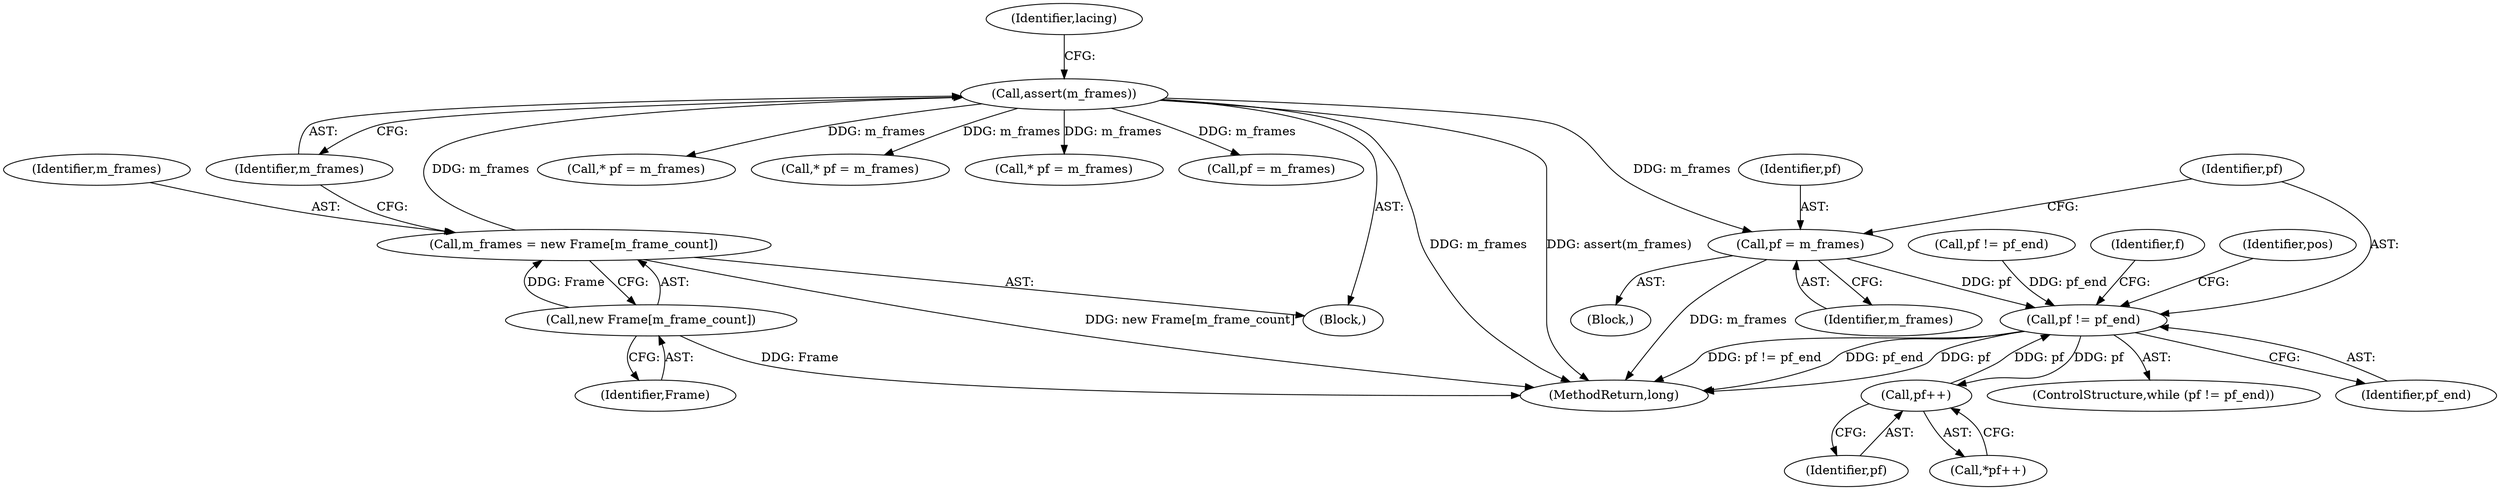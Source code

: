 digraph "0_Android_cc274e2abe8b2a6698a5c47d8aa4bb45f1f9538d_33@pointer" {
"1000500" [label="(Call,pf = m_frames)"];
"1000355" [label="(Call,assert(m_frames))"];
"1000351" [label="(Call,m_frames = new Frame[m_frame_count])"];
"1000353" [label="(Call,new Frame[m_frame_count])"];
"1000504" [label="(Call,pf != pf_end)"];
"1000512" [label="(Call,pf++)"];
"1000122" [label="(Block,)"];
"1000505" [label="(Identifier,pf)"];
"1000355" [label="(Call,assert(m_frames))"];
"1000513" [label="(Identifier,pf)"];
"1000500" [label="(Call,pf = m_frames)"];
"1000501" [label="(Identifier,pf)"];
"1000363" [label="(Call,* pf = m_frames)"];
"1000502" [label="(Identifier,m_frames)"];
"1000361" [label="(Block,)"];
"1000569" [label="(Call,* pf = m_frames)"];
"1000672" [label="(Call,* pf = m_frames)"];
"1000354" [label="(Identifier,Frame)"];
"1000352" [label="(Identifier,m_frames)"];
"1000904" [label="(Call,pf = m_frames)"];
"1000512" [label="(Call,pf++)"];
"1000503" [label="(ControlStructure,while (pf != pf_end))"];
"1000506" [label="(Identifier,pf_end)"];
"1000459" [label="(Call,pf != pf_end)"];
"1000511" [label="(Call,*pf++)"];
"1000510" [label="(Identifier,f)"];
"1000351" [label="(Call,m_frames = new Frame[m_frame_count])"];
"1000359" [label="(Identifier,lacing)"];
"1000353" [label="(Call,new Frame[m_frame_count])"];
"1000942" [label="(MethodReturn,long)"];
"1000356" [label="(Identifier,m_frames)"];
"1000534" [label="(Identifier,pos)"];
"1000504" [label="(Call,pf != pf_end)"];
"1000500" -> "1000361"  [label="AST: "];
"1000500" -> "1000502"  [label="CFG: "];
"1000501" -> "1000500"  [label="AST: "];
"1000502" -> "1000500"  [label="AST: "];
"1000505" -> "1000500"  [label="CFG: "];
"1000500" -> "1000942"  [label="DDG: m_frames"];
"1000355" -> "1000500"  [label="DDG: m_frames"];
"1000500" -> "1000504"  [label="DDG: pf"];
"1000355" -> "1000122"  [label="AST: "];
"1000355" -> "1000356"  [label="CFG: "];
"1000356" -> "1000355"  [label="AST: "];
"1000359" -> "1000355"  [label="CFG: "];
"1000355" -> "1000942"  [label="DDG: m_frames"];
"1000355" -> "1000942"  [label="DDG: assert(m_frames)"];
"1000351" -> "1000355"  [label="DDG: m_frames"];
"1000355" -> "1000363"  [label="DDG: m_frames"];
"1000355" -> "1000569"  [label="DDG: m_frames"];
"1000355" -> "1000672"  [label="DDG: m_frames"];
"1000355" -> "1000904"  [label="DDG: m_frames"];
"1000351" -> "1000122"  [label="AST: "];
"1000351" -> "1000353"  [label="CFG: "];
"1000352" -> "1000351"  [label="AST: "];
"1000353" -> "1000351"  [label="AST: "];
"1000356" -> "1000351"  [label="CFG: "];
"1000351" -> "1000942"  [label="DDG: new Frame[m_frame_count]"];
"1000353" -> "1000351"  [label="DDG: Frame"];
"1000353" -> "1000354"  [label="CFG: "];
"1000354" -> "1000353"  [label="AST: "];
"1000353" -> "1000942"  [label="DDG: Frame"];
"1000504" -> "1000503"  [label="AST: "];
"1000504" -> "1000506"  [label="CFG: "];
"1000505" -> "1000504"  [label="AST: "];
"1000506" -> "1000504"  [label="AST: "];
"1000510" -> "1000504"  [label="CFG: "];
"1000534" -> "1000504"  [label="CFG: "];
"1000504" -> "1000942"  [label="DDG: pf_end"];
"1000504" -> "1000942"  [label="DDG: pf"];
"1000504" -> "1000942"  [label="DDG: pf != pf_end"];
"1000512" -> "1000504"  [label="DDG: pf"];
"1000459" -> "1000504"  [label="DDG: pf_end"];
"1000504" -> "1000512"  [label="DDG: pf"];
"1000512" -> "1000511"  [label="AST: "];
"1000512" -> "1000513"  [label="CFG: "];
"1000513" -> "1000512"  [label="AST: "];
"1000511" -> "1000512"  [label="CFG: "];
}
